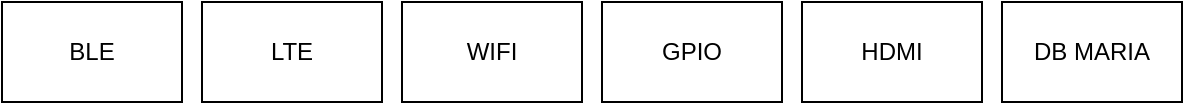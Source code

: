 <mxfile version="24.7.6">
  <diagram name="Página-1" id="RtHD7aoakG6yR8nzAqxL">
    <mxGraphModel dx="1386" dy="783" grid="1" gridSize="10" guides="1" tooltips="1" connect="1" arrows="1" fold="1" page="1" pageScale="1" pageWidth="827" pageHeight="1169" math="0" shadow="0">
      <root>
        <mxCell id="0" />
        <mxCell id="1" parent="0" />
        <mxCell id="BA8jbge-qnIZSc5oDuw1-2" value="" style="rounded=0;whiteSpace=wrap;html=1;" vertex="1" parent="1">
          <mxGeometry x="130" y="1070" width="90" height="50" as="geometry" />
        </mxCell>
        <mxCell id="BA8jbge-qnIZSc5oDuw1-3" value="BLE" style="text;html=1;align=center;verticalAlign=middle;whiteSpace=wrap;rounded=0;" vertex="1" parent="1">
          <mxGeometry x="145" y="1080" width="60" height="30" as="geometry" />
        </mxCell>
        <mxCell id="BA8jbge-qnIZSc5oDuw1-6" value="" style="rounded=0;whiteSpace=wrap;html=1;" vertex="1" parent="1">
          <mxGeometry x="230" y="1070" width="90" height="50" as="geometry" />
        </mxCell>
        <mxCell id="BA8jbge-qnIZSc5oDuw1-7" value="LTE" style="text;html=1;align=center;verticalAlign=middle;whiteSpace=wrap;rounded=0;" vertex="1" parent="1">
          <mxGeometry x="245" y="1080" width="60" height="30" as="geometry" />
        </mxCell>
        <mxCell id="BA8jbge-qnIZSc5oDuw1-8" value="" style="rounded=0;whiteSpace=wrap;html=1;" vertex="1" parent="1">
          <mxGeometry x="330" y="1070" width="90" height="50" as="geometry" />
        </mxCell>
        <mxCell id="BA8jbge-qnIZSc5oDuw1-9" value="WIFI" style="text;html=1;align=center;verticalAlign=middle;whiteSpace=wrap;rounded=0;" vertex="1" parent="1">
          <mxGeometry x="345" y="1080" width="60" height="30" as="geometry" />
        </mxCell>
        <mxCell id="BA8jbge-qnIZSc5oDuw1-10" value="" style="rounded=0;whiteSpace=wrap;html=1;" vertex="1" parent="1">
          <mxGeometry x="430" y="1070" width="90" height="50" as="geometry" />
        </mxCell>
        <mxCell id="BA8jbge-qnIZSc5oDuw1-11" value="GPIO" style="text;html=1;align=center;verticalAlign=middle;whiteSpace=wrap;rounded=0;" vertex="1" parent="1">
          <mxGeometry x="445" y="1080" width="60" height="30" as="geometry" />
        </mxCell>
        <mxCell id="BA8jbge-qnIZSc5oDuw1-12" value="" style="rounded=0;whiteSpace=wrap;html=1;" vertex="1" parent="1">
          <mxGeometry x="530" y="1070" width="90" height="50" as="geometry" />
        </mxCell>
        <mxCell id="BA8jbge-qnIZSc5oDuw1-13" value="HDMI" style="text;html=1;align=center;verticalAlign=middle;whiteSpace=wrap;rounded=0;" vertex="1" parent="1">
          <mxGeometry x="545" y="1080" width="60" height="30" as="geometry" />
        </mxCell>
        <mxCell id="BA8jbge-qnIZSc5oDuw1-15" value="" style="rounded=0;whiteSpace=wrap;html=1;" vertex="1" parent="1">
          <mxGeometry x="630" y="1070" width="90" height="50" as="geometry" />
        </mxCell>
        <mxCell id="BA8jbge-qnIZSc5oDuw1-16" value="DB MARIA" style="text;html=1;align=center;verticalAlign=middle;whiteSpace=wrap;rounded=0;" vertex="1" parent="1">
          <mxGeometry x="645" y="1080" width="60" height="30" as="geometry" />
        </mxCell>
      </root>
    </mxGraphModel>
  </diagram>
</mxfile>

